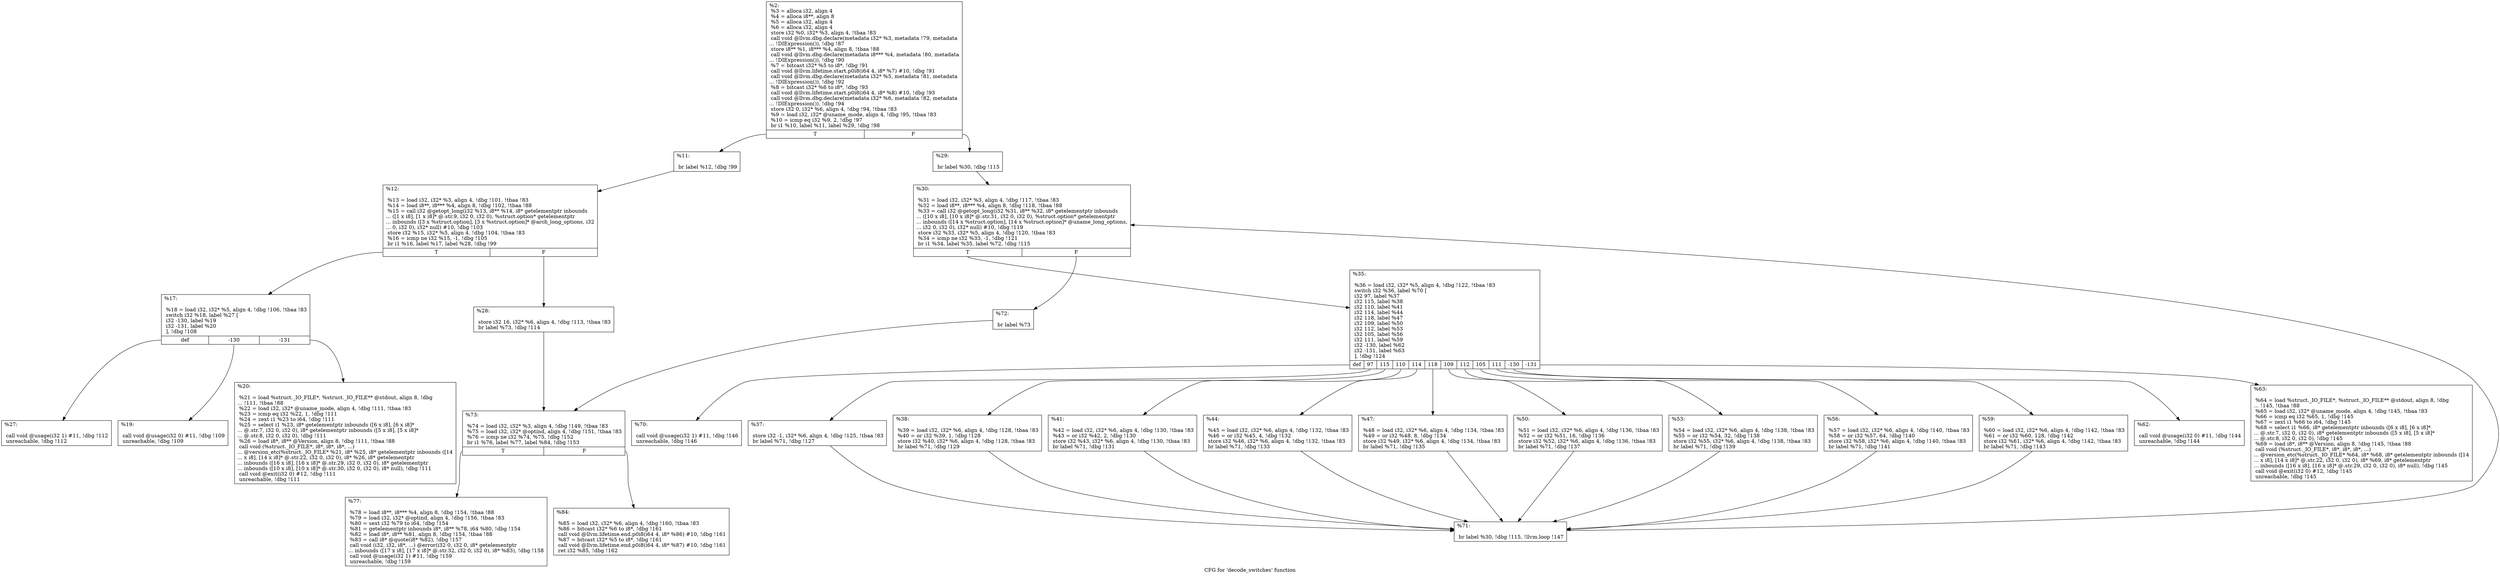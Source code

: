 digraph "CFG for 'decode_switches' function" {
	label="CFG for 'decode_switches' function";

	Node0x1470310 [shape=record,label="{%2:\l  %3 = alloca i32, align 4\l  %4 = alloca i8**, align 8\l  %5 = alloca i32, align 4\l  %6 = alloca i32, align 4\l  store i32 %0, i32* %3, align 4, !tbaa !83\l  call void @llvm.dbg.declare(metadata i32* %3, metadata !79, metadata\l... !DIExpression()), !dbg !87\l  store i8** %1, i8*** %4, align 8, !tbaa !88\l  call void @llvm.dbg.declare(metadata i8*** %4, metadata !80, metadata\l... !DIExpression()), !dbg !90\l  %7 = bitcast i32* %5 to i8*, !dbg !91\l  call void @llvm.lifetime.start.p0i8(i64 4, i8* %7) #10, !dbg !91\l  call void @llvm.dbg.declare(metadata i32* %5, metadata !81, metadata\l... !DIExpression()), !dbg !92\l  %8 = bitcast i32* %6 to i8*, !dbg !93\l  call void @llvm.lifetime.start.p0i8(i64 4, i8* %8) #10, !dbg !93\l  call void @llvm.dbg.declare(metadata i32* %6, metadata !82, metadata\l... !DIExpression()), !dbg !94\l  store i32 0, i32* %6, align 4, !dbg !94, !tbaa !83\l  %9 = load i32, i32* @uname_mode, align 4, !dbg !95, !tbaa !83\l  %10 = icmp eq i32 %9, 2, !dbg !97\l  br i1 %10, label %11, label %29, !dbg !98\l|{<s0>T|<s1>F}}"];
	Node0x1470310:s0 -> Node0x14674e0;
	Node0x1470310:s1 -> Node0x1467710;
	Node0x14674e0 [shape=record,label="{%11:\l\l  br label %12, !dbg !99\l}"];
	Node0x14674e0 -> Node0x1467530;
	Node0x1467530 [shape=record,label="{%12:\l\l  %13 = load i32, i32* %3, align 4, !dbg !101, !tbaa !83\l  %14 = load i8**, i8*** %4, align 8, !dbg !102, !tbaa !88\l  %15 = call i32 @getopt_long(i32 %13, i8** %14, i8* getelementptr inbounds\l... ([1 x i8], [1 x i8]* @.str.9, i32 0, i32 0), %struct.option* getelementptr\l... inbounds ([3 x %struct.option], [3 x %struct.option]* @arch_long_options, i32\l... 0, i32 0), i32* null) #10, !dbg !103\l  store i32 %15, i32* %5, align 4, !dbg !104, !tbaa !83\l  %16 = icmp ne i32 %15, -1, !dbg !105\l  br i1 %16, label %17, label %28, !dbg !99\l|{<s0>T|<s1>F}}"];
	Node0x1467530:s0 -> Node0x1467580;
	Node0x1467530:s1 -> Node0x14676c0;
	Node0x1467580 [shape=record,label="{%17:\l\l  %18 = load i32, i32* %5, align 4, !dbg !106, !tbaa !83\l  switch i32 %18, label %27 [\l    i32 -130, label %19\l    i32 -131, label %20\l  ], !dbg !108\l|{<s0>def|<s1>-130|<s2>-131}}"];
	Node0x1467580:s0 -> Node0x1467670;
	Node0x1467580:s1 -> Node0x14675d0;
	Node0x1467580:s2 -> Node0x1467620;
	Node0x14675d0 [shape=record,label="{%19:\l\l  call void @usage(i32 0) #11, !dbg !109\l  unreachable, !dbg !109\l}"];
	Node0x1467620 [shape=record,label="{%20:\l\l  %21 = load %struct._IO_FILE*, %struct._IO_FILE** @stdout, align 8, !dbg\l... !111, !tbaa !88\l  %22 = load i32, i32* @uname_mode, align 4, !dbg !111, !tbaa !83\l  %23 = icmp eq i32 %22, 1, !dbg !111\l  %24 = zext i1 %23 to i64, !dbg !111\l  %25 = select i1 %23, i8* getelementptr inbounds ([6 x i8], [6 x i8]*\l... @.str.7, i32 0, i32 0), i8* getelementptr inbounds ([5 x i8], [5 x i8]*\l... @.str.8, i32 0, i32 0), !dbg !111\l  %26 = load i8*, i8** @Version, align 8, !dbg !111, !tbaa !88\l  call void (%struct._IO_FILE*, i8*, i8*, i8*, ...)\l... @version_etc(%struct._IO_FILE* %21, i8* %25, i8* getelementptr inbounds ([14\l... x i8], [14 x i8]* @.str.22, i32 0, i32 0), i8* %26, i8* getelementptr\l... inbounds ([16 x i8], [16 x i8]* @.str.29, i32 0, i32 0), i8* getelementptr\l... inbounds ([10 x i8], [10 x i8]* @.str.30, i32 0, i32 0), i8* null), !dbg !111\l  call void @exit(i32 0) #12, !dbg !111\l  unreachable, !dbg !111\l}"];
	Node0x1467670 [shape=record,label="{%27:\l\l  call void @usage(i32 1) #11, !dbg !112\l  unreachable, !dbg !112\l}"];
	Node0x14676c0 [shape=record,label="{%28:\l\l  store i32 16, i32* %6, align 4, !dbg !113, !tbaa !83\l  br label %73, !dbg !114\l}"];
	Node0x14676c0 -> Node0x1467c60;
	Node0x1467710 [shape=record,label="{%29:\l\l  br label %30, !dbg !115\l}"];
	Node0x1467710 -> Node0x1467760;
	Node0x1467760 [shape=record,label="{%30:\l\l  %31 = load i32, i32* %3, align 4, !dbg !117, !tbaa !83\l  %32 = load i8**, i8*** %4, align 8, !dbg !118, !tbaa !88\l  %33 = call i32 @getopt_long(i32 %31, i8** %32, i8* getelementptr inbounds\l... ([10 x i8], [10 x i8]* @.str.31, i32 0, i32 0), %struct.option* getelementptr\l... inbounds ([14 x %struct.option], [14 x %struct.option]* @uname_long_options,\l... i32 0, i32 0), i32* null) #10, !dbg !119\l  store i32 %33, i32* %5, align 4, !dbg !120, !tbaa !83\l  %34 = icmp ne i32 %33, -1, !dbg !121\l  br i1 %34, label %35, label %72, !dbg !115\l|{<s0>T|<s1>F}}"];
	Node0x1467760:s0 -> Node0x14677b0;
	Node0x1467760:s1 -> Node0x1467c10;
	Node0x14677b0 [shape=record,label="{%35:\l\l  %36 = load i32, i32* %5, align 4, !dbg !122, !tbaa !83\l  switch i32 %36, label %70 [\l    i32 97, label %37\l    i32 115, label %38\l    i32 110, label %41\l    i32 114, label %44\l    i32 118, label %47\l    i32 109, label %50\l    i32 112, label %53\l    i32 105, label %56\l    i32 111, label %59\l    i32 -130, label %62\l    i32 -131, label %63\l  ], !dbg !124\l|{<s0>def|<s1>97|<s2>115|<s3>110|<s4>114|<s5>118|<s6>109|<s7>112|<s8>105|<s9>111|<s10>-130|<s11>-131}}"];
	Node0x14677b0:s0 -> Node0x1467b70;
	Node0x14677b0:s1 -> Node0x1467800;
	Node0x14677b0:s2 -> Node0x1467850;
	Node0x14677b0:s3 -> Node0x14678a0;
	Node0x14677b0:s4 -> Node0x14678f0;
	Node0x14677b0:s5 -> Node0x1467940;
	Node0x14677b0:s6 -> Node0x1467990;
	Node0x14677b0:s7 -> Node0x14679e0;
	Node0x14677b0:s8 -> Node0x1467a30;
	Node0x14677b0:s9 -> Node0x1467a80;
	Node0x14677b0:s10 -> Node0x1467ad0;
	Node0x14677b0:s11 -> Node0x1467b20;
	Node0x1467800 [shape=record,label="{%37:\l\l  store i32 -1, i32* %6, align 4, !dbg !125, !tbaa !83\l  br label %71, !dbg !127\l}"];
	Node0x1467800 -> Node0x1467bc0;
	Node0x1467850 [shape=record,label="{%38:\l\l  %39 = load i32, i32* %6, align 4, !dbg !128, !tbaa !83\l  %40 = or i32 %39, 1, !dbg !128\l  store i32 %40, i32* %6, align 4, !dbg !128, !tbaa !83\l  br label %71, !dbg !129\l}"];
	Node0x1467850 -> Node0x1467bc0;
	Node0x14678a0 [shape=record,label="{%41:\l\l  %42 = load i32, i32* %6, align 4, !dbg !130, !tbaa !83\l  %43 = or i32 %42, 2, !dbg !130\l  store i32 %43, i32* %6, align 4, !dbg !130, !tbaa !83\l  br label %71, !dbg !131\l}"];
	Node0x14678a0 -> Node0x1467bc0;
	Node0x14678f0 [shape=record,label="{%44:\l\l  %45 = load i32, i32* %6, align 4, !dbg !132, !tbaa !83\l  %46 = or i32 %45, 4, !dbg !132\l  store i32 %46, i32* %6, align 4, !dbg !132, !tbaa !83\l  br label %71, !dbg !133\l}"];
	Node0x14678f0 -> Node0x1467bc0;
	Node0x1467940 [shape=record,label="{%47:\l\l  %48 = load i32, i32* %6, align 4, !dbg !134, !tbaa !83\l  %49 = or i32 %48, 8, !dbg !134\l  store i32 %49, i32* %6, align 4, !dbg !134, !tbaa !83\l  br label %71, !dbg !135\l}"];
	Node0x1467940 -> Node0x1467bc0;
	Node0x1467990 [shape=record,label="{%50:\l\l  %51 = load i32, i32* %6, align 4, !dbg !136, !tbaa !83\l  %52 = or i32 %51, 16, !dbg !136\l  store i32 %52, i32* %6, align 4, !dbg !136, !tbaa !83\l  br label %71, !dbg !137\l}"];
	Node0x1467990 -> Node0x1467bc0;
	Node0x14679e0 [shape=record,label="{%53:\l\l  %54 = load i32, i32* %6, align 4, !dbg !138, !tbaa !83\l  %55 = or i32 %54, 32, !dbg !138\l  store i32 %55, i32* %6, align 4, !dbg !138, !tbaa !83\l  br label %71, !dbg !139\l}"];
	Node0x14679e0 -> Node0x1467bc0;
	Node0x1467a30 [shape=record,label="{%56:\l\l  %57 = load i32, i32* %6, align 4, !dbg !140, !tbaa !83\l  %58 = or i32 %57, 64, !dbg !140\l  store i32 %58, i32* %6, align 4, !dbg !140, !tbaa !83\l  br label %71, !dbg !141\l}"];
	Node0x1467a30 -> Node0x1467bc0;
	Node0x1467a80 [shape=record,label="{%59:\l\l  %60 = load i32, i32* %6, align 4, !dbg !142, !tbaa !83\l  %61 = or i32 %60, 128, !dbg !142\l  store i32 %61, i32* %6, align 4, !dbg !142, !tbaa !83\l  br label %71, !dbg !143\l}"];
	Node0x1467a80 -> Node0x1467bc0;
	Node0x1467ad0 [shape=record,label="{%62:\l\l  call void @usage(i32 0) #11, !dbg !144\l  unreachable, !dbg !144\l}"];
	Node0x1467b20 [shape=record,label="{%63:\l\l  %64 = load %struct._IO_FILE*, %struct._IO_FILE** @stdout, align 8, !dbg\l... !145, !tbaa !88\l  %65 = load i32, i32* @uname_mode, align 4, !dbg !145, !tbaa !83\l  %66 = icmp eq i32 %65, 1, !dbg !145\l  %67 = zext i1 %66 to i64, !dbg !145\l  %68 = select i1 %66, i8* getelementptr inbounds ([6 x i8], [6 x i8]*\l... @.str.7, i32 0, i32 0), i8* getelementptr inbounds ([5 x i8], [5 x i8]*\l... @.str.8, i32 0, i32 0), !dbg !145\l  %69 = load i8*, i8** @Version, align 8, !dbg !145, !tbaa !88\l  call void (%struct._IO_FILE*, i8*, i8*, i8*, ...)\l... @version_etc(%struct._IO_FILE* %64, i8* %68, i8* getelementptr inbounds ([14\l... x i8], [14 x i8]* @.str.22, i32 0, i32 0), i8* %69, i8* getelementptr\l... inbounds ([16 x i8], [16 x i8]* @.str.29, i32 0, i32 0), i8* null), !dbg !145\l  call void @exit(i32 0) #12, !dbg !145\l  unreachable, !dbg !145\l}"];
	Node0x1467b70 [shape=record,label="{%70:\l\l  call void @usage(i32 1) #11, !dbg !146\l  unreachable, !dbg !146\l}"];
	Node0x1467bc0 [shape=record,label="{%71:\l\l  br label %30, !dbg !115, !llvm.loop !147\l}"];
	Node0x1467bc0 -> Node0x1467760;
	Node0x1467c10 [shape=record,label="{%72:\l\l  br label %73\l}"];
	Node0x1467c10 -> Node0x1467c60;
	Node0x1467c60 [shape=record,label="{%73:\l\l  %74 = load i32, i32* %3, align 4, !dbg !149, !tbaa !83\l  %75 = load i32, i32* @optind, align 4, !dbg !151, !tbaa !83\l  %76 = icmp ne i32 %74, %75, !dbg !152\l  br i1 %76, label %77, label %84, !dbg !153\l|{<s0>T|<s1>F}}"];
	Node0x1467c60:s0 -> Node0x1467cb0;
	Node0x1467c60:s1 -> Node0x1467d00;
	Node0x1467cb0 [shape=record,label="{%77:\l\l  %78 = load i8**, i8*** %4, align 8, !dbg !154, !tbaa !88\l  %79 = load i32, i32* @optind, align 4, !dbg !156, !tbaa !83\l  %80 = sext i32 %79 to i64, !dbg !154\l  %81 = getelementptr inbounds i8*, i8** %78, i64 %80, !dbg !154\l  %82 = load i8*, i8** %81, align 8, !dbg !154, !tbaa !88\l  %83 = call i8* @quote(i8* %82), !dbg !157\l  call void (i32, i32, i8*, ...) @error(i32 0, i32 0, i8* getelementptr\l... inbounds ([17 x i8], [17 x i8]* @.str.32, i32 0, i32 0), i8* %83), !dbg !158\l  call void @usage(i32 1) #11, !dbg !159\l  unreachable, !dbg !159\l}"];
	Node0x1467d00 [shape=record,label="{%84:\l\l  %85 = load i32, i32* %6, align 4, !dbg !160, !tbaa !83\l  %86 = bitcast i32* %6 to i8*, !dbg !161\l  call void @llvm.lifetime.end.p0i8(i64 4, i8* %86) #10, !dbg !161\l  %87 = bitcast i32* %5 to i8*, !dbg !161\l  call void @llvm.lifetime.end.p0i8(i64 4, i8* %87) #10, !dbg !161\l  ret i32 %85, !dbg !162\l}"];
}
